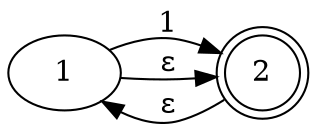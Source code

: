 digraph "((1?)*)*NFA" {
	rankdir=LR
	1 [label=1]
	1 -> 2 [label=1]
	1 -> 2 [label="ε"]
	2 [label=2 shape=doublecircle]
	2 -> 1 [label="ε"]
}
